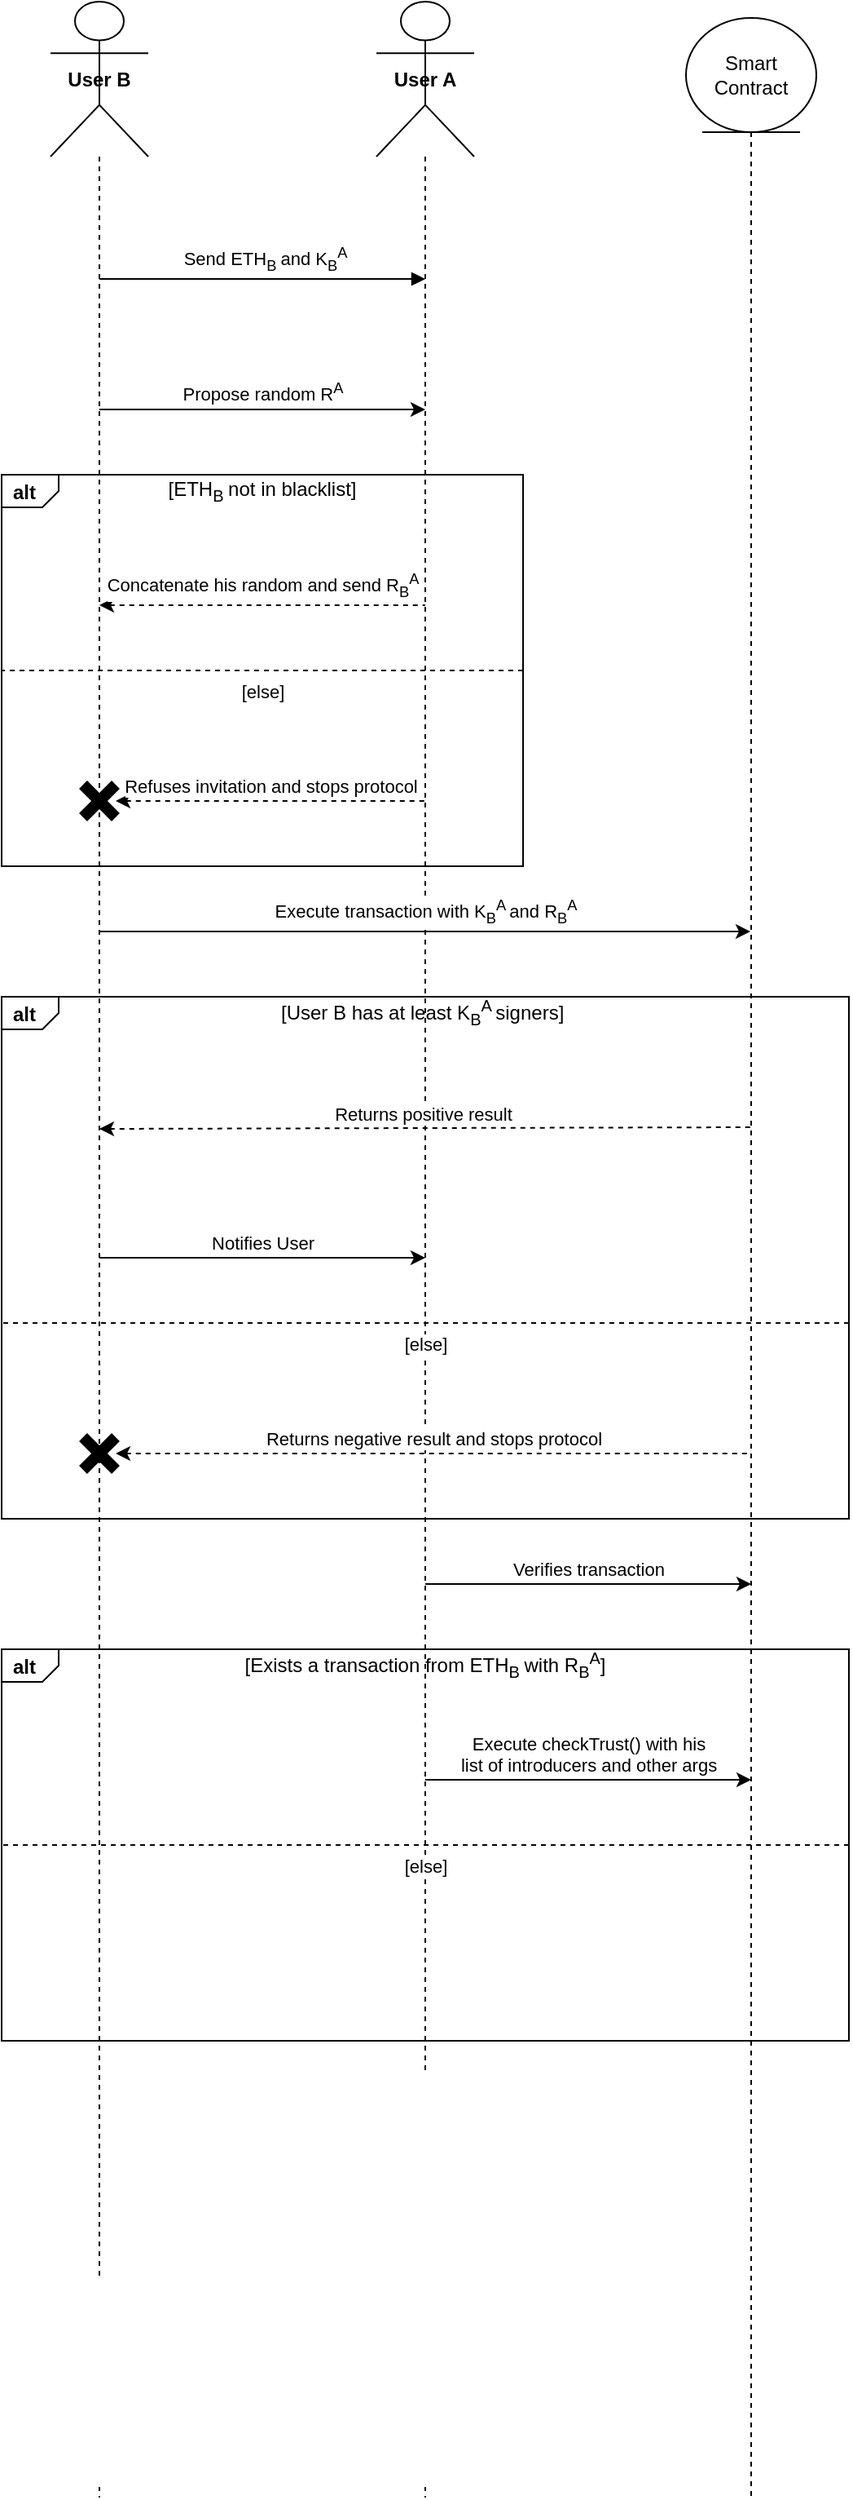 <mxfile version="22.1.0" type="github">
  <diagram name="Page-1" id="13e1069c-82ec-6db2-03f1-153e76fe0fe0">
    <mxGraphModel dx="1434" dy="841" grid="1" gridSize="10" guides="1" tooltips="1" connect="1" arrows="1" fold="1" page="1" pageScale="1" pageWidth="1100" pageHeight="850" background="none" math="0" shadow="0">
      <root>
        <mxCell id="0" />
        <mxCell id="1" parent="0" />
        <mxCell id="R8ERbS6EY8pf5TJripWs-4" value="&lt;b&gt;User B&lt;/b&gt;" style="shape=umlLifeline;perimeter=lifelinePerimeter;whiteSpace=wrap;html=1;container=1;dropTarget=0;collapsible=0;recursiveResize=0;outlineConnect=0;portConstraint=eastwest;newEdgeStyle={&quot;curved&quot;:0,&quot;rounded&quot;:0};participant=umlActor;size=95;" parent="1" vertex="1">
          <mxGeometry x="350" y="30" width="60" height="1530" as="geometry" />
        </mxCell>
        <mxCell id="R8ERbS6EY8pf5TJripWs-6" value="&lt;b&gt;User A&lt;/b&gt;" style="shape=umlLifeline;perimeter=lifelinePerimeter;whiteSpace=wrap;html=1;container=1;dropTarget=0;collapsible=0;recursiveResize=0;outlineConnect=0;portConstraint=eastwest;newEdgeStyle={&quot;curved&quot;:0,&quot;rounded&quot;:0};participant=umlActor;size=95;" parent="1" vertex="1">
          <mxGeometry x="550" y="30" width="60" height="1530" as="geometry" />
        </mxCell>
        <mxCell id="R8ERbS6EY8pf5TJripWs-15" value="Smart Contract" style="shape=umlLifeline;perimeter=lifelinePerimeter;whiteSpace=wrap;html=1;container=1;dropTarget=0;collapsible=0;recursiveResize=0;outlineConnect=0;portConstraint=eastwest;newEdgeStyle={&quot;curved&quot;:0,&quot;rounded&quot;:0};participant=umlEntity;size=70;" parent="1" vertex="1">
          <mxGeometry x="740" y="40" width="80" height="1520" as="geometry" />
        </mxCell>
        <mxCell id="gxXh9DrUmTccA9TRPWSn-6" value="alt" style="html=1;shape=mxgraph.sysml.package;labelX=35;fontStyle=1;align=left;verticalAlign=top;spacingLeft=5;spacingTop=-3;fillColor=none;" vertex="1" parent="1">
          <mxGeometry x="320" y="320" width="320" height="240" as="geometry" />
        </mxCell>
        <mxCell id="R8ERbS6EY8pf5TJripWs-25" value="&amp;nbsp;Send ETH&lt;sub&gt;B &lt;/sub&gt;and K&lt;sub&gt;B&lt;/sub&gt;&lt;sup&gt;A&lt;/sup&gt;" style="html=1;verticalAlign=bottom;endArrow=block;curved=0;rounded=0;" parent="1" edge="1">
          <mxGeometry width="80" relative="1" as="geometry">
            <mxPoint x="380" y="200" as="sourcePoint" />
            <mxPoint x="580" y="200" as="targetPoint" />
            <mxPoint as="offset" />
          </mxGeometry>
        </mxCell>
        <mxCell id="gxXh9DrUmTccA9TRPWSn-1" value="Propose random R&lt;sup&gt;A&lt;/sup&gt;" style="html=1;verticalAlign=bottom;endArrow=classic;curved=0;rounded=0;startArrow=none;startFill=0;endFill=1;" edge="1" parent="1">
          <mxGeometry width="80" relative="1" as="geometry">
            <mxPoint x="380" y="280" as="sourcePoint" />
            <mxPoint x="580" y="280" as="targetPoint" />
            <mxPoint as="offset" />
          </mxGeometry>
        </mxCell>
        <mxCell id="gxXh9DrUmTccA9TRPWSn-10" value="" style="strokeColor=inherit;fillColor=inherit;gradientColor=inherit;endArrow=none;html=1;edgeStyle=none;dashed=1;rounded=0;entryX=0;entryY=0.5;entryDx=0;entryDy=0;entryPerimeter=0;exitX=1;exitY=0.5;exitDx=0;exitDy=0;exitPerimeter=0;" edge="1" parent="1" source="gxXh9DrUmTccA9TRPWSn-6" target="gxXh9DrUmTccA9TRPWSn-6">
          <mxGeometry relative="1" as="geometry">
            <mxPoint x="380" y="360" as="targetPoint" />
            <mxPoint x="700" y="360" as="sourcePoint" />
          </mxGeometry>
        </mxCell>
        <mxCell id="gxXh9DrUmTccA9TRPWSn-17" value="[else]" style="edgeLabel;html=1;align=center;verticalAlign=top;resizable=0;points=[];" vertex="1" connectable="0" parent="gxXh9DrUmTccA9TRPWSn-10">
          <mxGeometry relative="1" as="geometry">
            <mxPoint as="offset" />
          </mxGeometry>
        </mxCell>
        <mxCell id="gxXh9DrUmTccA9TRPWSn-24" value="[ETH&lt;sub&gt;B &lt;/sub&gt;not in blacklist]" style="text;html=1;strokeColor=none;fillColor=none;align=center;verticalAlign=middle;whiteSpace=wrap;rounded=0;" vertex="1" parent="1">
          <mxGeometry x="360" y="320" width="240" height="20" as="geometry" />
        </mxCell>
        <mxCell id="gxXh9DrUmTccA9TRPWSn-25" value="Refuses invitation and stops protocol" style="html=1;verticalAlign=bottom;endArrow=none;curved=0;rounded=0;startArrow=classic;startFill=1;endFill=0;dashed=1;" edge="1" parent="1">
          <mxGeometry width="80" relative="1" as="geometry">
            <mxPoint x="390" y="520" as="sourcePoint" />
            <mxPoint x="580" y="520" as="targetPoint" />
            <mxPoint as="offset" />
          </mxGeometry>
        </mxCell>
        <mxCell id="gxXh9DrUmTccA9TRPWSn-26" value="Concatenate his random and send R&lt;sub&gt;B&lt;/sub&gt;&lt;sup&gt;A&lt;/sup&gt;" style="html=1;verticalAlign=bottom;endArrow=none;curved=0;rounded=0;startArrow=classic;startFill=1;endFill=0;dashed=1;" edge="1" parent="1">
          <mxGeometry width="80" relative="1" as="geometry">
            <mxPoint x="380" y="400" as="sourcePoint" />
            <mxPoint x="580" y="400" as="targetPoint" />
            <mxPoint as="offset" />
          </mxGeometry>
        </mxCell>
        <mxCell id="gxXh9DrUmTccA9TRPWSn-29" value="alt" style="html=1;shape=mxgraph.sysml.package;labelX=35;fontStyle=1;align=left;verticalAlign=top;spacingLeft=5;spacingTop=-3;fillColor=none;" vertex="1" parent="1">
          <mxGeometry x="320" y="640" width="520" height="320" as="geometry" />
        </mxCell>
        <mxCell id="gxXh9DrUmTccA9TRPWSn-27" value="Execute transaction with K&lt;sub style=&quot;border-color: var(--border-color);&quot;&gt;B&lt;/sub&gt;&lt;sup style=&quot;border-color: var(--border-color);&quot;&gt;A &lt;/sup&gt;&lt;span style=&quot;border-color: var(--border-color);&quot;&gt;and&amp;nbsp;&lt;/span&gt;R&lt;sub style=&quot;border-color: var(--border-color);&quot;&gt;B&lt;/sub&gt;&lt;sup style=&quot;border-color: var(--border-color);&quot;&gt;A&lt;/sup&gt;" style="html=1;verticalAlign=bottom;endArrow=classic;curved=0;rounded=0;startArrow=none;startFill=0;endFill=1;" edge="1" parent="1" target="R8ERbS6EY8pf5TJripWs-15">
          <mxGeometry width="80" relative="1" as="geometry">
            <mxPoint x="380" y="600" as="sourcePoint" />
            <mxPoint x="580" y="600" as="targetPoint" />
            <mxPoint as="offset" />
            <Array as="points">
              <mxPoint x="740" y="600" />
            </Array>
          </mxGeometry>
        </mxCell>
        <mxCell id="gxXh9DrUmTccA9TRPWSn-30" value="" style="strokeColor=inherit;fillColor=inherit;gradientColor=inherit;endArrow=none;html=1;edgeStyle=none;dashed=1;rounded=0;entryX=0;entryY=0.5;entryDx=0;entryDy=0;entryPerimeter=0;exitX=1;exitY=0.5;exitDx=0;exitDy=0;exitPerimeter=0;" edge="1" parent="1">
          <mxGeometry relative="1" as="geometry">
            <mxPoint x="320" y="840" as="targetPoint" />
            <mxPoint x="840" y="840" as="sourcePoint" />
          </mxGeometry>
        </mxCell>
        <mxCell id="gxXh9DrUmTccA9TRPWSn-31" value="[else]" style="edgeLabel;html=1;align=center;verticalAlign=top;resizable=0;points=[];" vertex="1" connectable="0" parent="gxXh9DrUmTccA9TRPWSn-30">
          <mxGeometry relative="1" as="geometry">
            <mxPoint as="offset" />
          </mxGeometry>
        </mxCell>
        <mxCell id="gxXh9DrUmTccA9TRPWSn-32" value="[User B has at least K&lt;sub style=&quot;border-color: var(--border-color);&quot;&gt;B&lt;/sub&gt;&lt;sup style=&quot;border-color: var(--border-color);&quot;&gt;A &lt;/sup&gt;&lt;span style=&quot;border-color: var(--border-color);&quot;&gt;signers&lt;/span&gt;]&amp;nbsp;" style="text;html=1;strokeColor=none;fillColor=none;align=center;verticalAlign=middle;whiteSpace=wrap;rounded=0;" vertex="1" parent="1">
          <mxGeometry x="360" y="640" width="440" height="20" as="geometry" />
        </mxCell>
        <mxCell id="gxXh9DrUmTccA9TRPWSn-33" value="Returns positive result&amp;nbsp;" style="html=1;verticalAlign=bottom;endArrow=none;curved=0;rounded=0;startArrow=classic;startFill=1;endFill=0;dashed=1;" edge="1" parent="1">
          <mxGeometry width="80" relative="1" as="geometry">
            <mxPoint x="380" y="721" as="sourcePoint" />
            <mxPoint x="780" y="720" as="targetPoint" />
            <mxPoint as="offset" />
          </mxGeometry>
        </mxCell>
        <mxCell id="gxXh9DrUmTccA9TRPWSn-35" value="Returns negative result and stops protocol" style="html=1;verticalAlign=bottom;endArrow=none;curved=0;rounded=0;startArrow=classic;startFill=1;endFill=0;dashed=1;" edge="1" parent="1">
          <mxGeometry width="80" relative="1" as="geometry">
            <mxPoint x="390" y="920" as="sourcePoint" />
            <mxPoint x="780" y="920" as="targetPoint" />
            <mxPoint as="offset" />
          </mxGeometry>
        </mxCell>
        <mxCell id="gxXh9DrUmTccA9TRPWSn-36" value="" style="shape=mxgraph.sysml.x;strokeWidth=7;" vertex="1" parent="1">
          <mxGeometry x="370" y="510" width="20" height="20" as="geometry" />
        </mxCell>
        <mxCell id="gxXh9DrUmTccA9TRPWSn-37" value="" style="shape=mxgraph.sysml.x;strokeWidth=7;" vertex="1" parent="1">
          <mxGeometry x="370" y="910" width="20" height="20" as="geometry" />
        </mxCell>
        <mxCell id="gxXh9DrUmTccA9TRPWSn-39" value="Verifies transaction" style="html=1;verticalAlign=bottom;endArrow=classic;curved=0;rounded=0;startArrow=none;startFill=0;endFill=1;" edge="1" parent="1">
          <mxGeometry width="80" relative="1" as="geometry">
            <mxPoint x="580" y="1000" as="sourcePoint" />
            <mxPoint x="780" y="1000" as="targetPoint" />
            <mxPoint as="offset" />
          </mxGeometry>
        </mxCell>
        <mxCell id="gxXh9DrUmTccA9TRPWSn-41" value="alt" style="html=1;shape=mxgraph.sysml.package;labelX=35;fontStyle=1;align=left;verticalAlign=top;spacingLeft=5;spacingTop=-3;fillColor=none;" vertex="1" parent="1">
          <mxGeometry x="320" y="1040" width="520" height="240" as="geometry" />
        </mxCell>
        <mxCell id="gxXh9DrUmTccA9TRPWSn-43" value="" style="strokeColor=inherit;fillColor=inherit;gradientColor=inherit;endArrow=none;html=1;edgeStyle=none;dashed=1;rounded=0;entryX=0;entryY=0.5;entryDx=0;entryDy=0;entryPerimeter=0;exitX=1;exitY=0.5;exitDx=0;exitDy=0;exitPerimeter=0;" edge="1" parent="1" source="gxXh9DrUmTccA9TRPWSn-41" target="gxXh9DrUmTccA9TRPWSn-41">
          <mxGeometry relative="1" as="geometry">
            <mxPoint x="560" y="1090" as="targetPoint" />
            <mxPoint x="880" y="1090" as="sourcePoint" />
          </mxGeometry>
        </mxCell>
        <mxCell id="gxXh9DrUmTccA9TRPWSn-44" value="[else]" style="edgeLabel;html=1;align=center;verticalAlign=top;resizable=0;points=[];" vertex="1" connectable="0" parent="gxXh9DrUmTccA9TRPWSn-43">
          <mxGeometry relative="1" as="geometry">
            <mxPoint as="offset" />
          </mxGeometry>
        </mxCell>
        <mxCell id="gxXh9DrUmTccA9TRPWSn-45" value="[Exists a transaction from ETH&lt;sub style=&quot;border-color: var(--border-color);&quot;&gt;B &lt;/sub&gt;&lt;span style=&quot;border-color: var(--border-color);&quot;&gt;with&amp;nbsp;R&lt;sub style=&quot;border-color: var(--border-color);&quot;&gt;B&lt;/sub&gt;&lt;sup style=&quot;border-color: var(--border-color);&quot;&gt;A&lt;/sup&gt;&lt;/span&gt;]" style="text;html=1;strokeColor=none;fillColor=none;align=center;verticalAlign=middle;whiteSpace=wrap;rounded=0;" vertex="1" parent="1">
          <mxGeometry x="360" y="1040" width="440" height="20" as="geometry" />
        </mxCell>
        <mxCell id="gxXh9DrUmTccA9TRPWSn-46" value="Notifies User" style="html=1;verticalAlign=bottom;endArrow=classic;curved=0;rounded=0;startArrow=none;startFill=0;endFill=1;" edge="1" parent="1">
          <mxGeometry width="80" relative="1" as="geometry">
            <mxPoint x="380" y="800" as="sourcePoint" />
            <mxPoint x="580" y="800" as="targetPoint" />
            <mxPoint as="offset" />
          </mxGeometry>
        </mxCell>
        <mxCell id="gxXh9DrUmTccA9TRPWSn-47" value="Execute checkTrust() with his &lt;br&gt;list of introducers and other args" style="html=1;verticalAlign=bottom;endArrow=classic;curved=0;rounded=0;startArrow=none;startFill=0;endFill=1;" edge="1" parent="1">
          <mxGeometry width="80" relative="1" as="geometry">
            <mxPoint x="580" y="1120" as="sourcePoint" />
            <mxPoint x="780" y="1120" as="targetPoint" />
            <mxPoint as="offset" />
          </mxGeometry>
        </mxCell>
      </root>
    </mxGraphModel>
  </diagram>
</mxfile>
